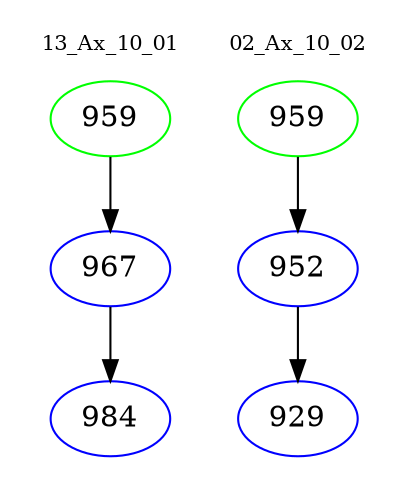 digraph{
subgraph cluster_0 {
color = white
label = "13_Ax_10_01";
fontsize=10;
T0_959 [label="959", color="green"]
T0_959 -> T0_967 [color="black"]
T0_967 [label="967", color="blue"]
T0_967 -> T0_984 [color="black"]
T0_984 [label="984", color="blue"]
}
subgraph cluster_1 {
color = white
label = "02_Ax_10_02";
fontsize=10;
T1_959 [label="959", color="green"]
T1_959 -> T1_952 [color="black"]
T1_952 [label="952", color="blue"]
T1_952 -> T1_929 [color="black"]
T1_929 [label="929", color="blue"]
}
}
